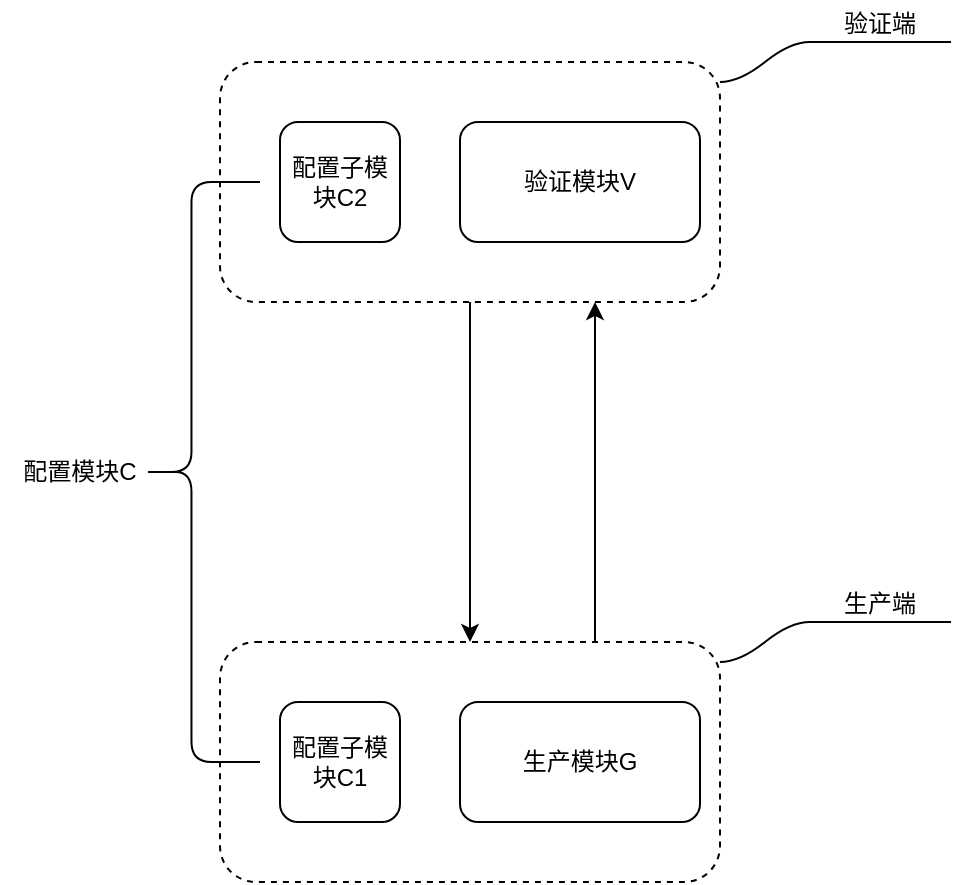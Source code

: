 <mxfile version="13.3.0" type="github">
  <diagram name="整体结构图" id="5f0bae14-7c28-e335-631c-24af17079c00">
    <mxGraphModel dx="1030" dy="587" grid="1" gridSize="10" guides="1" tooltips="1" connect="1" arrows="1" fold="1" page="1" pageScale="1" pageWidth="1100" pageHeight="850" background="#ffffff" math="0" shadow="0">
      <root>
        <mxCell id="0" />
        <mxCell id="1" parent="0" />
        <mxCell id="9R-X1iagpdXGpoWyJCsC-4" value="验证模块V" style="rounded=1;whiteSpace=wrap;html=1;" vertex="1" parent="1">
          <mxGeometry x="550" y="140" width="120" height="60" as="geometry" />
        </mxCell>
        <mxCell id="9R-X1iagpdXGpoWyJCsC-23" style="edgeStyle=orthogonalEdgeStyle;rounded=0;orthogonalLoop=1;jettySize=auto;html=1;" edge="1" parent="1" source="9R-X1iagpdXGpoWyJCsC-10" target="9R-X1iagpdXGpoWyJCsC-16">
          <mxGeometry relative="1" as="geometry" />
        </mxCell>
        <mxCell id="9R-X1iagpdXGpoWyJCsC-10" value="" style="rounded=1;whiteSpace=wrap;html=1;dashed=1;fillColor=none;" vertex="1" parent="1">
          <mxGeometry x="430" y="110" width="250" height="120" as="geometry" />
        </mxCell>
        <mxCell id="9R-X1iagpdXGpoWyJCsC-11" value="配置子模块C2" style="whiteSpace=wrap;html=1;aspect=fixed;fillColor=none;rounded=1;" vertex="1" parent="1">
          <mxGeometry x="460" y="140" width="60" height="60" as="geometry" />
        </mxCell>
        <mxCell id="9R-X1iagpdXGpoWyJCsC-15" value="生产模块G" style="rounded=1;whiteSpace=wrap;html=1;" vertex="1" parent="1">
          <mxGeometry x="550" y="430" width="120" height="60" as="geometry" />
        </mxCell>
        <mxCell id="9R-X1iagpdXGpoWyJCsC-16" value="" style="rounded=1;whiteSpace=wrap;html=1;dashed=1;fillColor=none;" vertex="1" parent="1">
          <mxGeometry x="430" y="400" width="250" height="120" as="geometry" />
        </mxCell>
        <mxCell id="9R-X1iagpdXGpoWyJCsC-17" value="配置子模块C1" style="whiteSpace=wrap;html=1;aspect=fixed;fillColor=none;rounded=1;" vertex="1" parent="1">
          <mxGeometry x="460" y="430" width="60" height="60" as="geometry" />
        </mxCell>
        <mxCell id="9R-X1iagpdXGpoWyJCsC-22" value="" style="endArrow=classic;html=1;exitX=0.75;exitY=0;exitDx=0;exitDy=0;entryX=0.75;entryY=1;entryDx=0;entryDy=0;" edge="1" parent="1" source="9R-X1iagpdXGpoWyJCsC-16" target="9R-X1iagpdXGpoWyJCsC-10">
          <mxGeometry width="50" height="50" relative="1" as="geometry">
            <mxPoint x="590" y="370" as="sourcePoint" />
            <mxPoint x="640" y="320" as="targetPoint" />
          </mxGeometry>
        </mxCell>
        <mxCell id="9R-X1iagpdXGpoWyJCsC-24" value="验证端" style="whiteSpace=wrap;html=1;shape=partialRectangle;top=0;left=0;bottom=1;right=0;points=[[0,1],[1,1]];fillColor=none;align=center;verticalAlign=bottom;routingCenterY=0.5;snapToPoint=1;recursiveResize=0;autosize=1;treeFolding=1;treeMoving=1;newEdgeStyle={&quot;edgeStyle&quot;:&quot;entityRelationEdgeStyle&quot;,&quot;startArrow&quot;:&quot;none&quot;,&quot;endArrow&quot;:&quot;none&quot;,&quot;segment&quot;:10,&quot;curved&quot;:1};rounded=1;" vertex="1" parent="1">
          <mxGeometry x="725" y="80" width="70" height="20" as="geometry" />
        </mxCell>
        <mxCell id="9R-X1iagpdXGpoWyJCsC-25" value="" style="edgeStyle=entityRelationEdgeStyle;startArrow=none;endArrow=none;segment=10;curved=1;" edge="1" target="9R-X1iagpdXGpoWyJCsC-24" parent="1">
          <mxGeometry relative="1" as="geometry">
            <mxPoint x="680" y="120" as="sourcePoint" />
          </mxGeometry>
        </mxCell>
        <mxCell id="9R-X1iagpdXGpoWyJCsC-27" value="生产端" style="whiteSpace=wrap;html=1;shape=partialRectangle;top=0;left=0;bottom=1;right=0;points=[[0,1],[1,1]];fillColor=none;align=center;verticalAlign=bottom;routingCenterY=0.5;snapToPoint=1;recursiveResize=0;autosize=1;treeFolding=1;treeMoving=1;newEdgeStyle={&quot;edgeStyle&quot;:&quot;entityRelationEdgeStyle&quot;,&quot;startArrow&quot;:&quot;none&quot;,&quot;endArrow&quot;:&quot;none&quot;,&quot;segment&quot;:10,&quot;curved&quot;:1};rounded=1;" vertex="1" parent="1">
          <mxGeometry x="725" y="370" width="70" height="20" as="geometry" />
        </mxCell>
        <mxCell id="9R-X1iagpdXGpoWyJCsC-28" value="" style="edgeStyle=entityRelationEdgeStyle;startArrow=none;endArrow=none;segment=10;curved=1;" edge="1" parent="1" target="9R-X1iagpdXGpoWyJCsC-27">
          <mxGeometry relative="1" as="geometry">
            <mxPoint x="680" y="410" as="sourcePoint" />
          </mxGeometry>
        </mxCell>
        <mxCell id="9R-X1iagpdXGpoWyJCsC-30" value="" style="shape=curlyBracket;whiteSpace=wrap;html=1;rounded=1;fillColor=none;size=0.429;" vertex="1" parent="1">
          <mxGeometry x="390" y="170" width="60" height="290" as="geometry" />
        </mxCell>
        <UserObject label="配置模块C" placeholders="1" name="Variable" id="9R-X1iagpdXGpoWyJCsC-31">
          <mxCell style="text;html=1;strokeColor=none;fillColor=none;align=center;verticalAlign=middle;whiteSpace=wrap;overflow=hidden;rounded=1;" vertex="1" parent="1">
            <mxGeometry x="320" y="305" width="80" height="20" as="geometry" />
          </mxCell>
        </UserObject>
      </root>
    </mxGraphModel>
  </diagram>
</mxfile>
